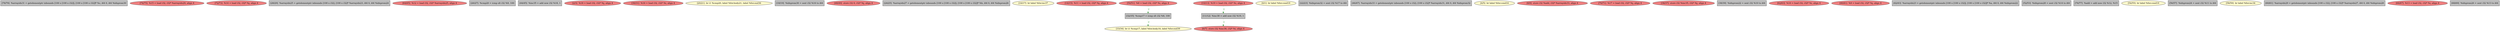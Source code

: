 
digraph G {


node859 [fillcolor=grey,label="[78/79]  %arrayidx31 = getelementptr inbounds [100 x [100 x i32]], [100 x [100 x i32]]* %c, i64 0, i64 %idxprom30",shape=rectangle,style=filled ]
node857 [fillcolor=lightcoral,label="[74/75]  %15 = load i32, i32* %arrayidx29, align 4",shape=ellipse,style=filled ]
node856 [fillcolor=lightcoral,label="[72/73]  %14 = load i32, i32* %j, align 4",shape=ellipse,style=filled ]
node833 [fillcolor=grey,label="[28/29]  %arrayidx25 = getelementptr inbounds [100 x i32], [100 x i32]* %arrayidx23, i64 0, i64 %idxprom24",shape=rectangle,style=filled ]
node852 [fillcolor=lightcoral,label="[64/65]  %12 = load i32, i32* %arrayidx25, align 4",shape=ellipse,style=filled ]
node832 [fillcolor=grey,label="[26/27]  %cmp20 = icmp slt i32 %9, 100",shape=rectangle,style=filled ]
node840 [fillcolor=grey,label="[44/45]  %inc35 = add nsw i32 %18, 1",shape=rectangle,style=filled ]
node821 [fillcolor=lightcoral,label="[2/3]  %18 = load i32, i32* %j, align 4",shape=ellipse,style=filled ]
node834 [fillcolor=lightcoral,label="[30/31]  %16 = load i32, i32* %i, align 4",shape=ellipse,style=filled ]
node829 [fillcolor=lemonchiffon,label="[20/21]  br i1 %cmp20, label %for.body21, label %for.end36",shape=ellipse,style=filled ]
node828 [fillcolor=grey,label="[18/19]  %idxprom30 = sext i32 %16 to i64",shape=rectangle,style=filled ]
node842 [fillcolor=lightcoral,label="[48/49]  store i32 0, i32* %j, align 4",shape=ellipse,style=filled ]
node831 [fillcolor=grey,label="[24/25]  %arrayidx27 = getelementptr inbounds [100 x [100 x i32]], [100 x [100 x i32]]* %b, i64 0, i64 %idxprom26",shape=rectangle,style=filled ]
node827 [fillcolor=lemonchiffon,label="[16/17]  br label %for.inc37",shape=ellipse,style=filled ]
node826 [fillcolor=lightcoral,label="[14/15]  %11 = load i32, i32* %j, align 4",shape=ellipse,style=filled ]
node843 [fillcolor=lightcoral,label="[50/51]  %8 = load i32, i32* %i, align 4",shape=ellipse,style=filled ]
node825 [fillcolor=lightcoral,label="[10/13]  %19 = load i32, i32* %i, align 4",shape=ellipse,style=filled ]
node820 [fillcolor=lemonchiffon,label="[0/1]  br label %for.cond19",shape=ellipse,style=filled ]
node830 [fillcolor=grey,label="[22/23]  %idxprom32 = sext i32 %17 to i64",shape=rectangle,style=filled ]
node841 [fillcolor=grey,label="[46/47]  %arrayidx33 = getelementptr inbounds [100 x i32], [100 x i32]* %arrayidx31, i64 0, i64 %idxprom32",shape=rectangle,style=filled ]
node822 [fillcolor=lemonchiffon,label="[4/5]  br label %for.cond16",shape=ellipse,style=filled ]
node824 [fillcolor=lightcoral,label="[8/9]  store i32 %add, i32* %arrayidx33, align 4",shape=ellipse,style=filled ]
node823 [fillcolor=lightcoral,label="[6/7]  store i32 %inc38, i32* %i, align 4",shape=ellipse,style=filled ]
node855 [fillcolor=lightcoral,label="[70/71]  %17 = load i32, i32* %j, align 4",shape=ellipse,style=filled ]
node836 [fillcolor=lightcoral,label="[36/37]  store i32 %inc35, i32* %j, align 4",shape=ellipse,style=filled ]
node837 [fillcolor=grey,label="[38/39]  %idxprom22 = sext i32 %10 to i64",shape=rectangle,style=filled ]
node851 [fillcolor=lightcoral,label="[62/63]  %10 = load i32, i32* %i, align 4",shape=ellipse,style=filled ]
node838 [fillcolor=lightcoral,label="[40/41]  %9 = load i32, i32* %j, align 4",shape=ellipse,style=filled ]
node839 [fillcolor=grey,label="[42/43]  %arrayidx23 = getelementptr inbounds [100 x [100 x i32]], [100 x [100 x i32]]* %a, i64 0, i64 %idxprom22",shape=rectangle,style=filled ]
node835 [fillcolor=grey,label="[32/35]  %cmp17 = icmp slt i32 %8, 100",shape=rectangle,style=filled ]
node844 [fillcolor=grey,label="[52/53]  %idxprom28 = sext i32 %14 to i64",shape=rectangle,style=filled ]
node858 [fillcolor=grey,label="[76/77]  %add = add nsw i32 %12, %15",shape=rectangle,style=filled ]
node845 [fillcolor=lemonchiffon,label="[54/55]  br label %for.cond19",shape=ellipse,style=filled ]
node846 [fillcolor=grey,label="[11/12]  %inc38 = add nsw i32 %19, 1",shape=rectangle,style=filled ]
node847 [fillcolor=grey,label="[56/57]  %idxprom24 = sext i32 %11 to i64",shape=rectangle,style=filled ]
node848 [fillcolor=lemonchiffon,label="[58/59]  br label %for.inc34",shape=ellipse,style=filled ]
node849 [fillcolor=lemonchiffon,label="[33/34]  br i1 %cmp17, label %for.body18, label %for.end39",shape=ellipse,style=filled ]
node850 [fillcolor=grey,label="[60/61]  %arrayidx29 = getelementptr inbounds [100 x i32], [100 x i32]* %arrayidx27, i64 0, i64 %idxprom28",shape=rectangle,style=filled ]
node853 [fillcolor=lightcoral,label="[66/67]  %13 = load i32, i32* %i, align 4",shape=ellipse,style=filled ]
node854 [fillcolor=grey,label="[68/69]  %idxprom26 = sext i32 %13 to i64",shape=rectangle,style=filled ]

node835->node849 [style=dotted,color=forestgreen,label="T",fontcolor=forestgreen ]
node846->node823 [style=dotted,color=forestgreen,label="T",fontcolor=forestgreen ]
node843->node835 [style=dotted,color=forestgreen,label="T",fontcolor=forestgreen ]
node825->node846 [style=dotted,color=forestgreen,label="T",fontcolor=forestgreen ]


}
